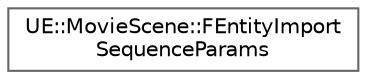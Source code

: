 digraph "Graphical Class Hierarchy"
{
 // INTERACTIVE_SVG=YES
 // LATEX_PDF_SIZE
  bgcolor="transparent";
  edge [fontname=Helvetica,fontsize=10,labelfontname=Helvetica,labelfontsize=10];
  node [fontname=Helvetica,fontsize=10,shape=box,height=0.2,width=0.4];
  rankdir="LR";
  Node0 [id="Node000000",label="UE::MovieScene::FEntityImport\lSequenceParams",height=0.2,width=0.4,color="grey40", fillcolor="white", style="filled",URL="$d2/da4/structUE_1_1MovieScene_1_1FEntityImportSequenceParams.html",tooltip=" "];
}
